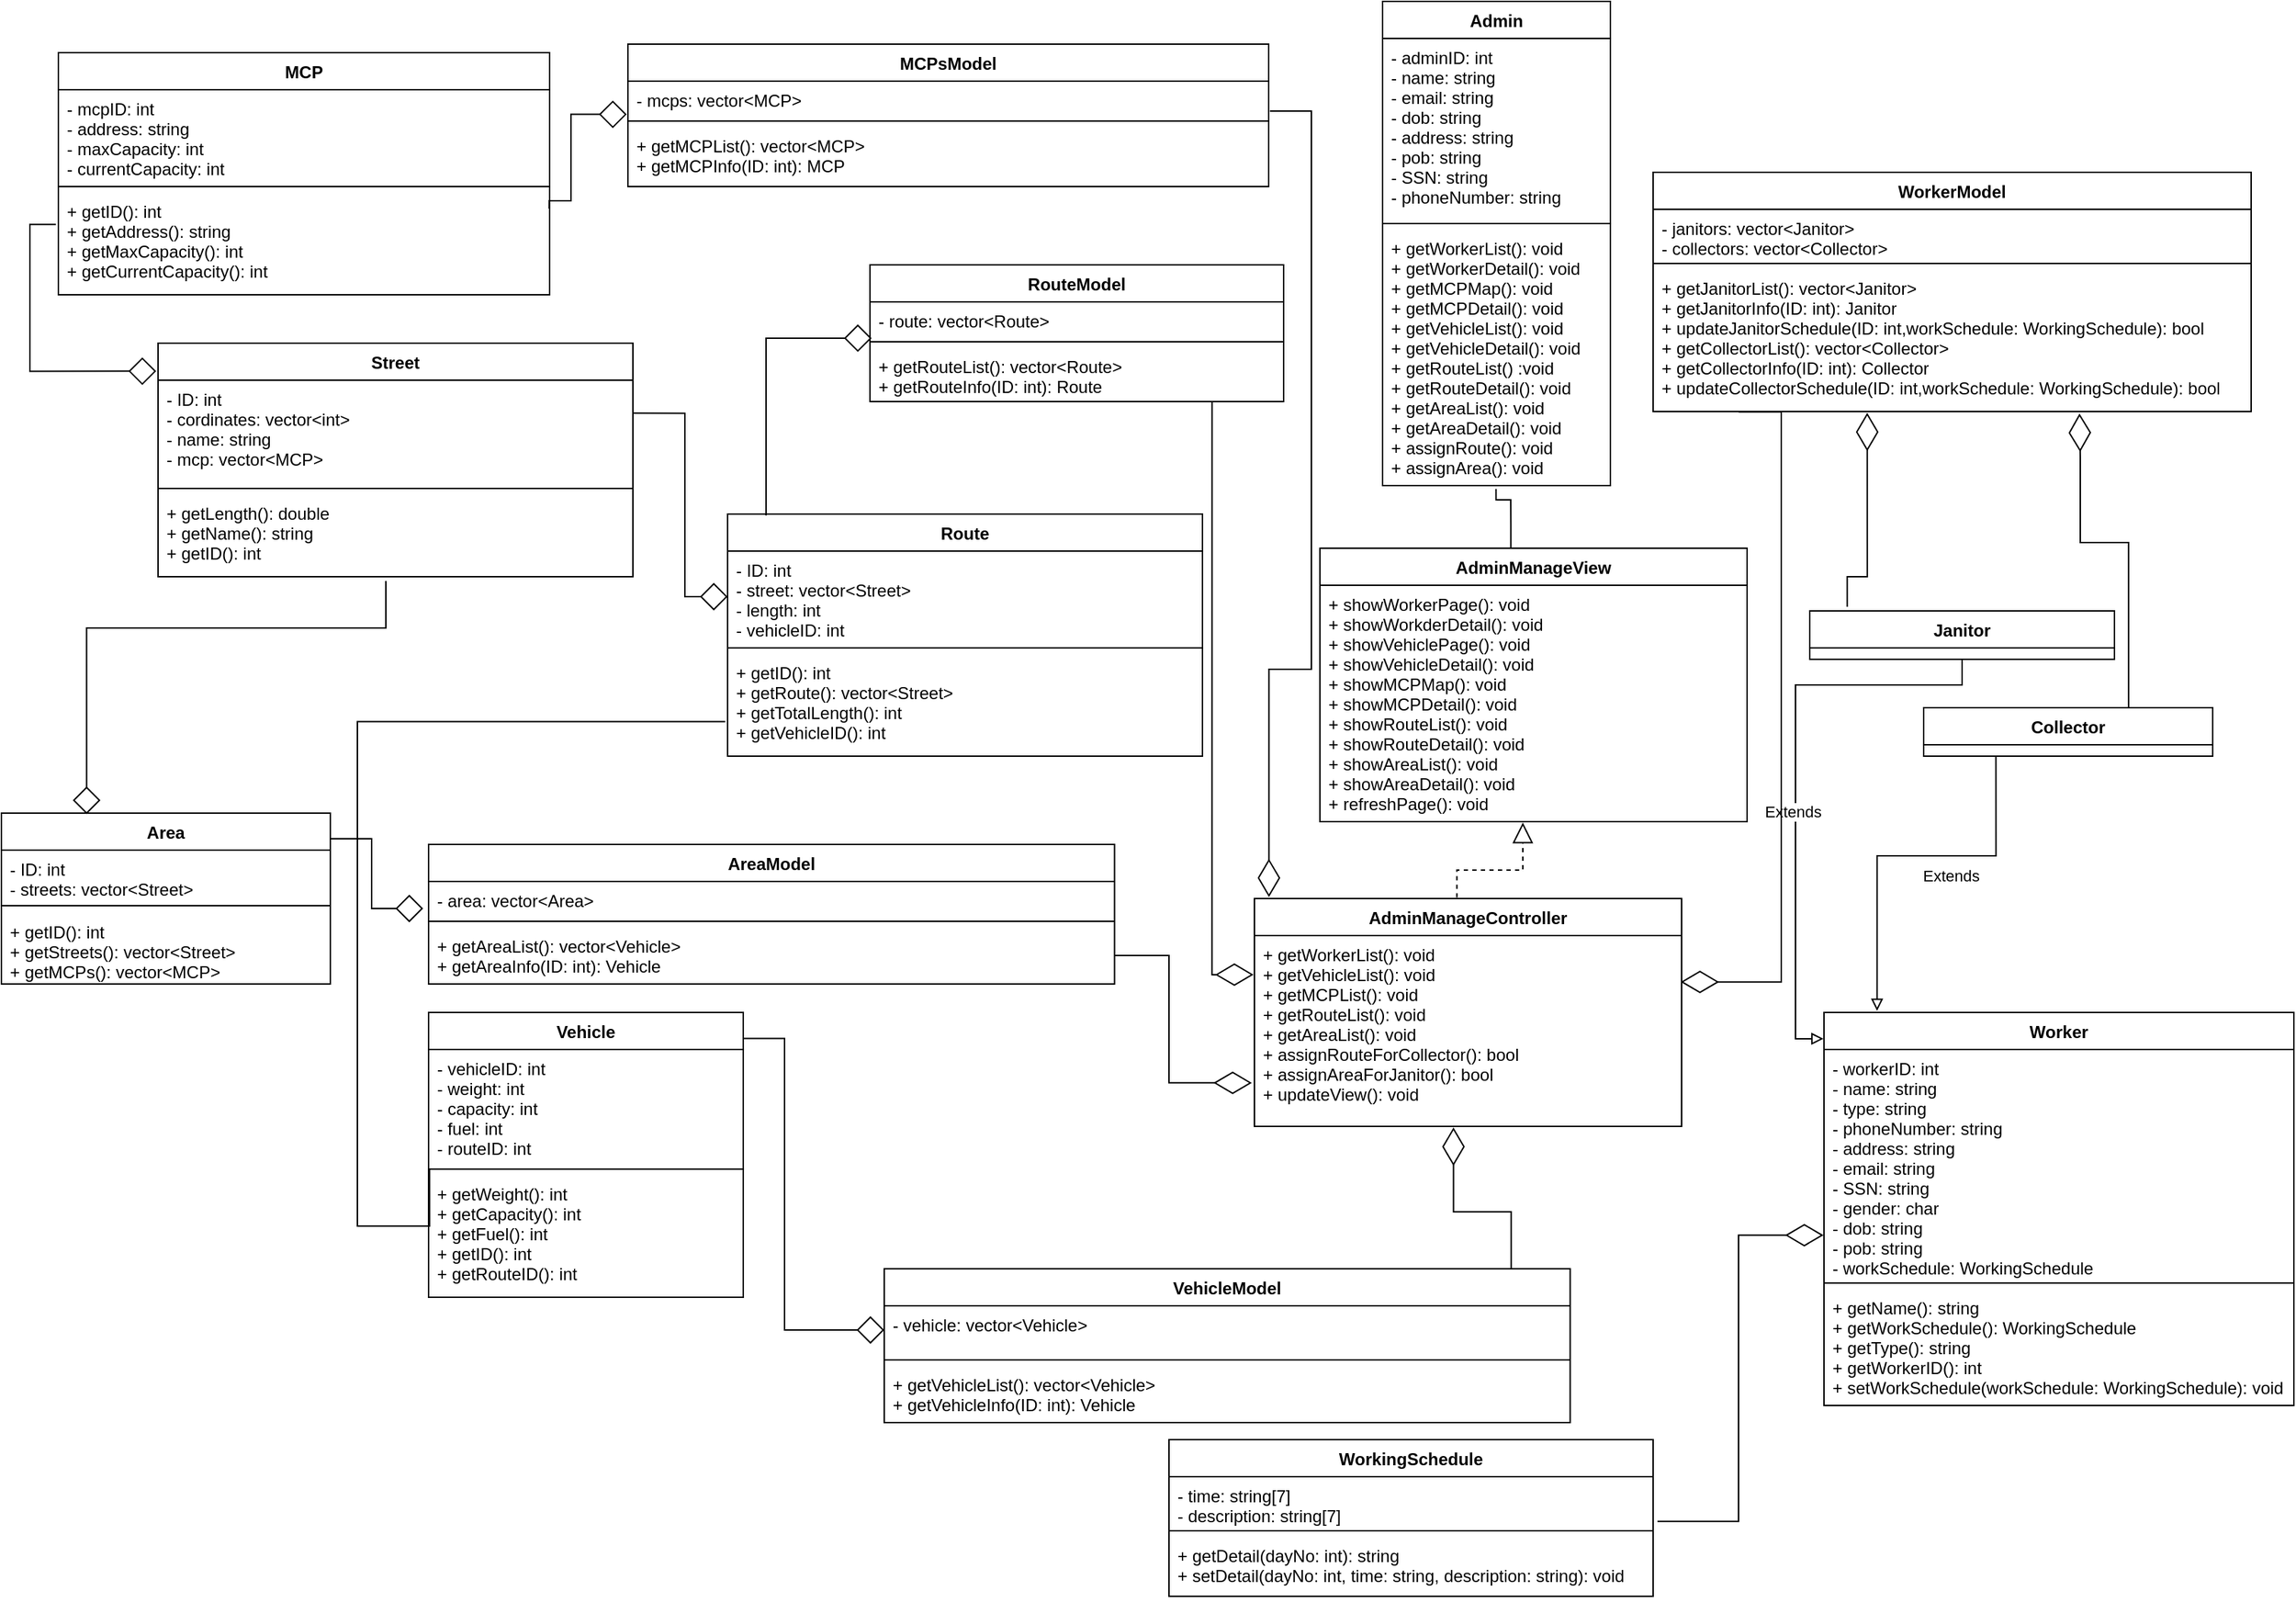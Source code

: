 <mxfile version="20.5.3" type="github">
  <diagram id="it1Z7c8Y9GFUxKlOiuhM" name="Page-1">
    <mxGraphModel dx="3076" dy="1903" grid="1" gridSize="10" guides="1" tooltips="1" connect="1" arrows="1" fold="1" page="1" pageScale="1" pageWidth="827" pageHeight="1169" math="0" shadow="0">
      <root>
        <mxCell id="0" />
        <mxCell id="1" parent="0" />
        <mxCell id="rfrBUhaxzowPUc6iKHgh-1" value="Admin" style="swimlane;fontStyle=1;align=center;verticalAlign=top;childLayout=stackLayout;horizontal=1;startSize=26;horizontalStack=0;resizeParent=1;resizeParentMax=0;resizeLast=0;collapsible=1;marginBottom=0;" parent="1" vertex="1">
          <mxGeometry x="-670" y="-1160" width="160" height="340" as="geometry" />
        </mxCell>
        <mxCell id="rfrBUhaxzowPUc6iKHgh-2" value="- adminID: int&#xa;- name: string&#xa;- email: string&#xa;- dob: string&#xa;- address: string&#xa;- pob: string&#xa;- SSN: string&#xa;- phoneNumber: string" style="text;strokeColor=none;fillColor=none;align=left;verticalAlign=top;spacingLeft=4;spacingRight=4;overflow=hidden;rotatable=0;points=[[0,0.5],[1,0.5]];portConstraint=eastwest;" parent="rfrBUhaxzowPUc6iKHgh-1" vertex="1">
          <mxGeometry y="26" width="160" height="126" as="geometry" />
        </mxCell>
        <mxCell id="rfrBUhaxzowPUc6iKHgh-3" value="" style="line;strokeWidth=1;fillColor=none;align=left;verticalAlign=middle;spacingTop=-1;spacingLeft=3;spacingRight=3;rotatable=0;labelPosition=right;points=[];portConstraint=eastwest;strokeColor=inherit;" parent="rfrBUhaxzowPUc6iKHgh-1" vertex="1">
          <mxGeometry y="152" width="160" height="8" as="geometry" />
        </mxCell>
        <mxCell id="rfrBUhaxzowPUc6iKHgh-4" value="+ getWorkerList(): void&#xa;+ getWorkerDetail(): void&#xa;+ getMCPMap(): void&#xa;+ getMCPDetail(): void&#xa;+ getVehicleList(): void&#xa;+ getVehicleDetail(): void&#xa;+ getRouteList() :void&#xa;+ getRouteDetail(): void&#xa;+ getAreaList(): void&#xa;+ getAreaDetail(): void&#xa;+ assignRoute(): void&#xa;+ assignArea(): void" style="text;strokeColor=none;fillColor=none;align=left;verticalAlign=top;spacingLeft=4;spacingRight=4;overflow=hidden;rotatable=0;points=[[0,0.5],[1,0.5]];portConstraint=eastwest;" parent="rfrBUhaxzowPUc6iKHgh-1" vertex="1">
          <mxGeometry y="160" width="160" height="180" as="geometry" />
        </mxCell>
        <mxCell id="rfrBUhaxzowPUc6iKHgh-5" style="edgeStyle=orthogonalEdgeStyle;rounded=0;orthogonalLoop=1;jettySize=auto;html=1;endArrow=block;endFill=0;exitX=0.25;exitY=1;exitDx=0;exitDy=0;entryX=0.113;entryY=-0.004;entryDx=0;entryDy=0;entryPerimeter=0;" parent="1" source="rfrBUhaxzowPUc6iKHgh-7" target="rfrBUhaxzowPUc6iKHgh-17" edge="1">
          <mxGeometry relative="1" as="geometry">
            <mxPoint x="316" y="-227" as="targetPoint" />
            <Array as="points">
              <mxPoint x="-239" y="-560" />
              <mxPoint x="-323" y="-560" />
            </Array>
            <mxPoint x="289.797" y="-185.168" as="sourcePoint" />
          </mxGeometry>
        </mxCell>
        <mxCell id="rfrBUhaxzowPUc6iKHgh-6" value="Extends" style="edgeLabel;html=1;align=center;verticalAlign=middle;resizable=0;points=[];" parent="rfrBUhaxzowPUc6iKHgh-5" vertex="1" connectable="0">
          <mxGeometry x="-0.164" y="-3" relative="1" as="geometry">
            <mxPoint x="7" y="17" as="offset" />
          </mxGeometry>
        </mxCell>
        <mxCell id="rfrBUhaxzowPUc6iKHgh-7" value="Collector" style="swimlane;fontStyle=1;align=center;verticalAlign=top;childLayout=stackLayout;horizontal=1;startSize=26;horizontalStack=0;resizeParent=1;resizeParentMax=0;resizeLast=0;collapsible=1;marginBottom=0;" parent="1" vertex="1">
          <mxGeometry x="-290" y="-664" width="203" height="34" as="geometry" />
        </mxCell>
        <mxCell id="rfrBUhaxzowPUc6iKHgh-11" style="edgeStyle=orthogonalEdgeStyle;rounded=0;orthogonalLoop=1;jettySize=auto;html=1;endArrow=block;endFill=0;entryX=-0.001;entryY=0.067;entryDx=0;entryDy=0;entryPerimeter=0;exitX=0.5;exitY=1;exitDx=0;exitDy=0;" parent="1" source="rfrBUhaxzowPUc6iKHgh-13" target="rfrBUhaxzowPUc6iKHgh-17" edge="1">
          <mxGeometry relative="1" as="geometry">
            <mxPoint x="446" y="-349" as="targetPoint" />
            <mxPoint x="296" y="-358" as="sourcePoint" />
            <Array as="points">
              <mxPoint x="-263" y="-680" />
              <mxPoint x="-380" y="-680" />
              <mxPoint x="-380" y="-431" />
            </Array>
          </mxGeometry>
        </mxCell>
        <mxCell id="rfrBUhaxzowPUc6iKHgh-12" value="Extends" style="edgeLabel;html=1;align=center;verticalAlign=middle;resizable=0;points=[];" parent="rfrBUhaxzowPUc6iKHgh-11" vertex="1" connectable="0">
          <mxGeometry x="0.158" y="-2" relative="1" as="geometry">
            <mxPoint y="-10" as="offset" />
          </mxGeometry>
        </mxCell>
        <mxCell id="rfrBUhaxzowPUc6iKHgh-13" value="Janitor" style="swimlane;fontStyle=1;align=center;verticalAlign=top;childLayout=stackLayout;horizontal=1;startSize=26;horizontalStack=0;resizeParent=1;resizeParentMax=0;resizeLast=0;collapsible=1;marginBottom=0;" parent="1" vertex="1">
          <mxGeometry x="-370" y="-732" width="214" height="34" as="geometry">
            <mxRectangle x="590" y="-210" width="80" height="30" as="alternateBounds" />
          </mxGeometry>
        </mxCell>
        <mxCell id="rfrBUhaxzowPUc6iKHgh-17" value="Worker" style="swimlane;fontStyle=1;align=center;verticalAlign=top;childLayout=stackLayout;horizontal=1;startSize=26;horizontalStack=0;resizeParent=1;resizeParentMax=0;resizeLast=0;collapsible=1;marginBottom=0;" parent="1" vertex="1">
          <mxGeometry x="-360" y="-450" width="330" height="276" as="geometry" />
        </mxCell>
        <mxCell id="rfrBUhaxzowPUc6iKHgh-18" value="- workerID: int&#xa;- name: string&#xa;- type: string&#xa;- phoneNumber: string&#xa;- address: string&#xa;- email: string&#xa;- SSN: string&#xa;- gender: char&#xa;- dob: string&#xa;- pob: string&#xa;- workSchedule: WorkingSchedule" style="text;strokeColor=none;fillColor=none;align=left;verticalAlign=top;spacingLeft=4;spacingRight=4;overflow=hidden;rotatable=0;points=[[0,0.5],[1,0.5]];portConstraint=eastwest;fontStyle=0" parent="rfrBUhaxzowPUc6iKHgh-17" vertex="1">
          <mxGeometry y="26" width="330" height="160" as="geometry" />
        </mxCell>
        <mxCell id="rfrBUhaxzowPUc6iKHgh-19" value="" style="line;strokeWidth=1;fillColor=none;align=left;verticalAlign=middle;spacingTop=-1;spacingLeft=3;spacingRight=3;rotatable=0;labelPosition=right;points=[];portConstraint=eastwest;strokeColor=inherit;" parent="rfrBUhaxzowPUc6iKHgh-17" vertex="1">
          <mxGeometry y="186" width="330" height="8" as="geometry" />
        </mxCell>
        <mxCell id="rfrBUhaxzowPUc6iKHgh-20" value="+ getName(): string&#xa;+ getWorkSchedule(): WorkingSchedule&#xa;+ getType(): string&#xa;+ getWorkerID(): int&#xa;+ setWorkSchedule(workSchedule: WorkingSchedule): void&#xa;" style="text;strokeColor=none;fillColor=none;align=left;verticalAlign=top;spacingLeft=4;spacingRight=4;overflow=hidden;rotatable=0;points=[[0,0.5],[1,0.5]];portConstraint=eastwest;" parent="rfrBUhaxzowPUc6iKHgh-17" vertex="1">
          <mxGeometry y="194" width="330" height="82" as="geometry" />
        </mxCell>
        <mxCell id="rfrBUhaxzowPUc6iKHgh-58" value="Route" style="swimlane;fontStyle=1;align=center;verticalAlign=top;childLayout=stackLayout;horizontal=1;startSize=26;horizontalStack=0;resizeParent=1;resizeParentMax=0;resizeLast=0;collapsible=1;marginBottom=0;" parent="1" vertex="1">
          <mxGeometry x="-1130" y="-800" width="333.5" height="170" as="geometry" />
        </mxCell>
        <mxCell id="rfrBUhaxzowPUc6iKHgh-59" value="- ID: int&#xa;- street: vector&lt;Street&gt;&#xa;- length: int&#xa;- vehicleID: int" style="text;strokeColor=none;fillColor=none;align=left;verticalAlign=top;spacingLeft=4;spacingRight=4;overflow=hidden;rotatable=0;points=[[0,0.5],[1,0.5]];portConstraint=eastwest;" parent="rfrBUhaxzowPUc6iKHgh-58" vertex="1">
          <mxGeometry y="26" width="333.5" height="64" as="geometry" />
        </mxCell>
        <mxCell id="rfrBUhaxzowPUc6iKHgh-60" value="" style="line;strokeWidth=1;fillColor=none;align=left;verticalAlign=middle;spacingTop=-1;spacingLeft=3;spacingRight=3;rotatable=0;labelPosition=right;points=[];portConstraint=eastwest;strokeColor=inherit;" parent="rfrBUhaxzowPUc6iKHgh-58" vertex="1">
          <mxGeometry y="90" width="333.5" height="8" as="geometry" />
        </mxCell>
        <mxCell id="rfrBUhaxzowPUc6iKHgh-61" value="+ getID(): int&#xa;+ getRoute(): vector&lt;Street&gt;&#xa;+ getTotalLength(): int&#xa;+ getVehicleID(): int" style="text;strokeColor=none;fillColor=none;align=left;verticalAlign=top;spacingLeft=4;spacingRight=4;overflow=hidden;rotatable=0;points=[[0,0.5],[1,0.5]];portConstraint=eastwest;" parent="rfrBUhaxzowPUc6iKHgh-58" vertex="1">
          <mxGeometry y="98" width="333.5" height="72" as="geometry" />
        </mxCell>
        <mxCell id="rfrBUhaxzowPUc6iKHgh-62" value="Vehicle" style="swimlane;fontStyle=1;align=center;verticalAlign=top;childLayout=stackLayout;horizontal=1;startSize=26;horizontalStack=0;resizeParent=1;resizeParentMax=0;resizeLast=0;collapsible=1;marginBottom=0;" parent="1" vertex="1">
          <mxGeometry x="-1340" y="-450" width="221" height="200" as="geometry" />
        </mxCell>
        <mxCell id="rfrBUhaxzowPUc6iKHgh-63" value="- vehicleID: int&#xa;- weight: int&#xa;- capacity: int&#xa;- fuel: int&#xa;- routeID: int&#xa;" style="text;strokeColor=none;fillColor=none;align=left;verticalAlign=top;spacingLeft=4;spacingRight=4;overflow=hidden;rotatable=0;points=[[0,0.5],[1,0.5]];portConstraint=eastwest;" parent="rfrBUhaxzowPUc6iKHgh-62" vertex="1">
          <mxGeometry y="26" width="221" height="80" as="geometry" />
        </mxCell>
        <mxCell id="rfrBUhaxzowPUc6iKHgh-64" value="" style="line;strokeWidth=1;fillColor=none;align=left;verticalAlign=middle;spacingTop=-1;spacingLeft=3;spacingRight=3;rotatable=0;labelPosition=right;points=[];portConstraint=eastwest;strokeColor=inherit;" parent="rfrBUhaxzowPUc6iKHgh-62" vertex="1">
          <mxGeometry y="106" width="221" height="8" as="geometry" />
        </mxCell>
        <mxCell id="rfrBUhaxzowPUc6iKHgh-65" value="+ getWeight(): int&#xa;+ getCapacity(): int&#xa;+ getFuel(): int&#xa;+ getID(): int&#xa;+ getRouteID(): int" style="text;strokeColor=none;fillColor=none;align=left;verticalAlign=top;spacingLeft=4;spacingRight=4;overflow=hidden;rotatable=0;points=[[0,0.5],[1,0.5]];portConstraint=eastwest;" parent="rfrBUhaxzowPUc6iKHgh-62" vertex="1">
          <mxGeometry y="114" width="221" height="86" as="geometry" />
        </mxCell>
        <mxCell id="rfrBUhaxzowPUc6iKHgh-66" value="MCP" style="swimlane;fontStyle=1;align=center;verticalAlign=top;childLayout=stackLayout;horizontal=1;startSize=26;horizontalStack=0;resizeParent=1;resizeParentMax=0;resizeLast=0;collapsible=1;marginBottom=0;" parent="1" vertex="1">
          <mxGeometry x="-1600" y="-1124" width="345" height="170" as="geometry" />
        </mxCell>
        <mxCell id="rfrBUhaxzowPUc6iKHgh-67" value="- mcpID: int&#xa;- address: string&#xa;- maxCapacity: int&#xa;- currentCapacity: int" style="text;strokeColor=none;fillColor=none;align=left;verticalAlign=top;spacingLeft=4;spacingRight=4;overflow=hidden;rotatable=0;points=[[0,0.5],[1,0.5]];portConstraint=eastwest;fontStyle=0" parent="rfrBUhaxzowPUc6iKHgh-66" vertex="1">
          <mxGeometry y="26" width="345" height="64" as="geometry" />
        </mxCell>
        <mxCell id="rfrBUhaxzowPUc6iKHgh-68" value="" style="line;strokeWidth=1;fillColor=none;align=left;verticalAlign=middle;spacingTop=-1;spacingLeft=3;spacingRight=3;rotatable=0;labelPosition=right;points=[];portConstraint=eastwest;strokeColor=inherit;" parent="rfrBUhaxzowPUc6iKHgh-66" vertex="1">
          <mxGeometry y="90" width="345" height="8" as="geometry" />
        </mxCell>
        <mxCell id="rfrBUhaxzowPUc6iKHgh-69" value="+ getID(): int&#xa;+ getAddress(): string&#xa;+ getMaxCapacity(): int&#xa;+ getCurrentCapacity(): int" style="text;strokeColor=none;fillColor=none;align=left;verticalAlign=top;spacingLeft=4;spacingRight=4;overflow=hidden;rotatable=0;points=[[0,0.5],[1,0.5]];portConstraint=eastwest;" parent="rfrBUhaxzowPUc6iKHgh-66" vertex="1">
          <mxGeometry y="98" width="345" height="72" as="geometry" />
        </mxCell>
        <mxCell id="rfrBUhaxzowPUc6iKHgh-70" value="MCPsModel" style="swimlane;fontStyle=1;align=center;verticalAlign=top;childLayout=stackLayout;horizontal=1;startSize=26;horizontalStack=0;resizeParent=1;resizeParentMax=0;resizeLast=0;collapsible=1;marginBottom=0;" parent="1" vertex="1">
          <mxGeometry x="-1200" y="-1130" width="450" height="100" as="geometry" />
        </mxCell>
        <mxCell id="rfrBUhaxzowPUc6iKHgh-71" value="- mcps: vector&lt;MCP&gt;&#xa;" style="text;strokeColor=none;fillColor=none;align=left;verticalAlign=top;spacingLeft=4;spacingRight=4;overflow=hidden;rotatable=0;points=[[0,0.5],[1,0.5]];portConstraint=eastwest;" parent="rfrBUhaxzowPUc6iKHgh-70" vertex="1">
          <mxGeometry y="26" width="450" height="24" as="geometry" />
        </mxCell>
        <mxCell id="rfrBUhaxzowPUc6iKHgh-72" value="" style="line;strokeWidth=1;fillColor=none;align=left;verticalAlign=middle;spacingTop=-1;spacingLeft=3;spacingRight=3;rotatable=0;labelPosition=right;points=[];portConstraint=eastwest;strokeColor=inherit;" parent="rfrBUhaxzowPUc6iKHgh-70" vertex="1">
          <mxGeometry y="50" width="450" height="8" as="geometry" />
        </mxCell>
        <mxCell id="rfrBUhaxzowPUc6iKHgh-73" value="+ getMCPList(): vector&lt;MCP&gt;&#xa;+ getMCPInfo(ID: int): MCP&#xa;" style="text;strokeColor=none;fillColor=none;align=left;verticalAlign=top;spacingLeft=4;spacingRight=4;overflow=hidden;rotatable=0;points=[[0,0.5],[1,0.5]];portConstraint=eastwest;" parent="rfrBUhaxzowPUc6iKHgh-70" vertex="1">
          <mxGeometry y="58" width="450" height="42" as="geometry" />
        </mxCell>
        <mxCell id="rfrBUhaxzowPUc6iKHgh-79" value="VehicleModel" style="swimlane;fontStyle=1;align=center;verticalAlign=top;childLayout=stackLayout;horizontal=1;startSize=26;horizontalStack=0;resizeParent=1;resizeParentMax=0;resizeLast=0;collapsible=1;marginBottom=0;" parent="1" vertex="1">
          <mxGeometry x="-1020" y="-270" width="481.75" height="108" as="geometry" />
        </mxCell>
        <mxCell id="rfrBUhaxzowPUc6iKHgh-80" value="- vehicle: vector&lt;Vehicle&gt;" style="text;strokeColor=none;fillColor=none;align=left;verticalAlign=top;spacingLeft=4;spacingRight=4;overflow=hidden;rotatable=0;points=[[0,0.5],[1,0.5]];portConstraint=eastwest;fontStyle=0" parent="rfrBUhaxzowPUc6iKHgh-79" vertex="1">
          <mxGeometry y="26" width="481.75" height="34" as="geometry" />
        </mxCell>
        <mxCell id="rfrBUhaxzowPUc6iKHgh-81" value="" style="line;strokeWidth=1;fillColor=none;align=left;verticalAlign=middle;spacingTop=-1;spacingLeft=3;spacingRight=3;rotatable=0;labelPosition=right;points=[];portConstraint=eastwest;strokeColor=inherit;" parent="rfrBUhaxzowPUc6iKHgh-79" vertex="1">
          <mxGeometry y="60" width="481.75" height="8" as="geometry" />
        </mxCell>
        <mxCell id="rfrBUhaxzowPUc6iKHgh-82" value="+ getVehicleList(): vector&lt;Vehicle&gt;&#xa;+ getVehicleInfo(ID: int): Vehicle&#xa;" style="text;strokeColor=none;fillColor=none;align=left;verticalAlign=top;spacingLeft=4;spacingRight=4;overflow=hidden;rotatable=0;points=[[0,0.5],[1,0.5]];portConstraint=eastwest;" parent="rfrBUhaxzowPUc6iKHgh-79" vertex="1">
          <mxGeometry y="68" width="481.75" height="40" as="geometry" />
        </mxCell>
        <mxCell id="rfrBUhaxzowPUc6iKHgh-98" value="WorkerModel" style="swimlane;fontStyle=1;align=center;verticalAlign=top;childLayout=stackLayout;horizontal=1;startSize=26;horizontalStack=0;resizeParent=1;resizeParentMax=0;resizeLast=0;collapsible=1;marginBottom=0;direction=east;" parent="1" vertex="1">
          <mxGeometry x="-480" y="-1040" width="420" height="168" as="geometry" />
        </mxCell>
        <mxCell id="rfrBUhaxzowPUc6iKHgh-99" value="- janitors: vector&lt;Janitor&gt;&#xa;- collectors: vector&lt;Collector&gt;" style="text;strokeColor=none;fillColor=none;align=left;verticalAlign=top;spacingLeft=4;spacingRight=4;overflow=hidden;rotatable=0;points=[[0,0.5],[1,0.5]];portConstraint=eastwest;fontStyle=0" parent="rfrBUhaxzowPUc6iKHgh-98" vertex="1">
          <mxGeometry y="26" width="420" height="34" as="geometry" />
        </mxCell>
        <mxCell id="rfrBUhaxzowPUc6iKHgh-100" value="" style="line;strokeWidth=1;fillColor=none;align=left;verticalAlign=middle;spacingTop=-1;spacingLeft=3;spacingRight=3;rotatable=0;labelPosition=right;points=[];portConstraint=eastwest;strokeColor=inherit;" parent="rfrBUhaxzowPUc6iKHgh-98" vertex="1">
          <mxGeometry y="60" width="420" height="8" as="geometry" />
        </mxCell>
        <mxCell id="rfrBUhaxzowPUc6iKHgh-101" value="+ getJanitorList(): vector&lt;Janitor&gt;&#xa;+ getJanitorInfo(ID: int): Janitor&#xa;+ updateJanitorSchedule(ID: int,workSchedule: WorkingSchedule): bool&#xa;+ getCollectorList(): vector&lt;Collector&gt;&#xa;+ getCollectorInfo(ID: int): Collector&#xa;+ updateCollectorSchedule(ID: int,workSchedule: WorkingSchedule): bool" style="text;strokeColor=none;fillColor=none;align=left;verticalAlign=top;spacingLeft=4;spacingRight=4;overflow=hidden;rotatable=0;points=[[0,0.5],[1,0.5]];portConstraint=eastwest;" parent="rfrBUhaxzowPUc6iKHgh-98" vertex="1">
          <mxGeometry y="68" width="420" height="100" as="geometry" />
        </mxCell>
        <mxCell id="rfrBUhaxzowPUc6iKHgh-103" value="RouteModel" style="swimlane;fontStyle=1;align=center;verticalAlign=top;childLayout=stackLayout;horizontal=1;startSize=26;horizontalStack=0;resizeParent=1;resizeParentMax=0;resizeLast=0;collapsible=1;marginBottom=0;" parent="1" vertex="1">
          <mxGeometry x="-1030" y="-975" width="290.5" height="96" as="geometry" />
        </mxCell>
        <mxCell id="rfrBUhaxzowPUc6iKHgh-104" value="- route: vector&lt;Route&gt;&#xa;" style="text;strokeColor=none;fillColor=none;align=left;verticalAlign=top;spacingLeft=4;spacingRight=4;overflow=hidden;rotatable=0;points=[[0,0.5],[1,0.5]];portConstraint=eastwest;fontStyle=0" parent="rfrBUhaxzowPUc6iKHgh-103" vertex="1">
          <mxGeometry y="26" width="290.5" height="24" as="geometry" />
        </mxCell>
        <mxCell id="rfrBUhaxzowPUc6iKHgh-105" value="" style="line;strokeWidth=1;fillColor=none;align=left;verticalAlign=middle;spacingTop=-1;spacingLeft=3;spacingRight=3;rotatable=0;labelPosition=right;points=[];portConstraint=eastwest;strokeColor=inherit;" parent="rfrBUhaxzowPUc6iKHgh-103" vertex="1">
          <mxGeometry y="50" width="290.5" height="8" as="geometry" />
        </mxCell>
        <mxCell id="rfrBUhaxzowPUc6iKHgh-106" value="+ getRouteList(): vector&lt;Route&gt;&#xa;+ getRouteInfo(ID: int): Route&#xa;" style="text;strokeColor=none;fillColor=none;align=left;verticalAlign=top;spacingLeft=4;spacingRight=4;overflow=hidden;rotatable=0;points=[[0,0.5],[1,0.5]];portConstraint=eastwest;" parent="rfrBUhaxzowPUc6iKHgh-103" vertex="1">
          <mxGeometry y="58" width="290.5" height="38" as="geometry" />
        </mxCell>
        <mxCell id="rfrBUhaxzowPUc6iKHgh-108" style="edgeStyle=orthogonalEdgeStyle;rounded=0;orthogonalLoop=1;jettySize=auto;html=1;startArrow=none;startFill=0;endArrow=diamond;endFill=0;strokeWidth=1;endSize=17;entryX=-0.002;entryY=0.971;entryDx=0;entryDy=0;entryPerimeter=0;exitX=0.999;exitY=0.159;exitDx=0;exitDy=0;exitPerimeter=0;" parent="1" source="rfrBUhaxzowPUc6iKHgh-69" target="rfrBUhaxzowPUc6iKHgh-71" edge="1">
          <mxGeometry relative="1" as="geometry">
            <mxPoint x="-1190" y="-519" as="sourcePoint" />
            <mxPoint x="-1378.65" y="-410" as="targetPoint" />
            <Array as="points">
              <mxPoint x="-1255" y="-1020" />
              <mxPoint x="-1240" y="-1020" />
              <mxPoint x="-1240" y="-1081" />
            </Array>
          </mxGeometry>
        </mxCell>
        <mxCell id="rfrBUhaxzowPUc6iKHgh-87" style="edgeStyle=orthogonalEdgeStyle;rounded=0;orthogonalLoop=1;jettySize=auto;html=1;strokeWidth=1;endArrow=diamond;endFill=0;endSize=17;jumpStyle=arc;exitX=1.001;exitY=0.091;exitDx=0;exitDy=0;exitPerimeter=0;entryX=0;entryY=0.5;entryDx=0;entryDy=0;" parent="1" source="rfrBUhaxzowPUc6iKHgh-62" target="rfrBUhaxzowPUc6iKHgh-80" edge="1">
          <mxGeometry relative="1" as="geometry">
            <Array as="points">
              <mxPoint x="-1090" y="-432" />
              <mxPoint x="-1090" y="-227" />
            </Array>
            <mxPoint x="-54" y="132" as="targetPoint" />
          </mxGeometry>
        </mxCell>
        <mxCell id="rfrBUhaxzowPUc6iKHgh-57" style="edgeStyle=orthogonalEdgeStyle;rounded=0;orthogonalLoop=1;jettySize=auto;html=1;exitX=0.004;exitY=1.061;exitDx=0;exitDy=0;strokeWidth=1;startArrow=diamond;startFill=0;endArrow=none;endFill=0;endSize=17;startSize=17;exitPerimeter=0;entryX=0.081;entryY=0.006;entryDx=0;entryDy=0;entryPerimeter=0;" parent="1" source="rfrBUhaxzowPUc6iKHgh-104" target="rfrBUhaxzowPUc6iKHgh-58" edge="1">
          <mxGeometry relative="1" as="geometry">
            <mxPoint x="-1244" y="-202" as="targetPoint" />
          </mxGeometry>
        </mxCell>
        <mxCell id="rfrBUhaxzowPUc6iKHgh-125" value="" style="endArrow=none;html=1;rounded=0;entryX=0.498;entryY=1.013;entryDx=0;entryDy=0;entryPerimeter=0;exitX=0.447;exitY=0.005;exitDx=0;exitDy=0;exitPerimeter=0;edgeStyle=orthogonalEdgeStyle;" parent="1" source="7kjMkiJn64rXB7s4G2cb-3" target="rfrBUhaxzowPUc6iKHgh-4" edge="1">
          <mxGeometry width="50" height="50" relative="1" as="geometry">
            <mxPoint x="-391.3" y="-739.52" as="sourcePoint" />
            <mxPoint x="-463" y="-558" as="targetPoint" />
            <Array as="points">
              <mxPoint x="-580" y="-793" />
              <mxPoint x="-580" y="-810" />
              <mxPoint x="-590" y="-810" />
            </Array>
          </mxGeometry>
        </mxCell>
        <mxCell id="eTX1W2WZf96bwKyOH6DN-1" value="Street" style="swimlane;fontStyle=1;align=center;verticalAlign=top;childLayout=stackLayout;horizontal=1;startSize=26;horizontalStack=0;resizeParent=1;resizeParentMax=0;resizeLast=0;collapsible=1;marginBottom=0;" parent="1" vertex="1">
          <mxGeometry x="-1530" y="-920" width="333.5" height="164" as="geometry" />
        </mxCell>
        <mxCell id="eTX1W2WZf96bwKyOH6DN-2" value="- ID: int&#xa;- cordinates: vector&lt;int&gt;&#xa;- name: string&#xa;- mcp: vector&lt;MCP&gt;" style="text;strokeColor=none;fillColor=none;align=left;verticalAlign=top;spacingLeft=4;spacingRight=4;overflow=hidden;rotatable=0;points=[[0,0.5],[1,0.5]];portConstraint=eastwest;" parent="eTX1W2WZf96bwKyOH6DN-1" vertex="1">
          <mxGeometry y="26" width="333.5" height="72" as="geometry" />
        </mxCell>
        <mxCell id="eTX1W2WZf96bwKyOH6DN-3" value="" style="line;strokeWidth=1;fillColor=none;align=left;verticalAlign=middle;spacingTop=-1;spacingLeft=3;spacingRight=3;rotatable=0;labelPosition=right;points=[];portConstraint=eastwest;strokeColor=inherit;" parent="eTX1W2WZf96bwKyOH6DN-1" vertex="1">
          <mxGeometry y="98" width="333.5" height="8" as="geometry" />
        </mxCell>
        <mxCell id="eTX1W2WZf96bwKyOH6DN-4" value="+ getLength(): double&#xa;+ getName(): string&#xa;+ getID(): int" style="text;strokeColor=none;fillColor=none;align=left;verticalAlign=top;spacingLeft=4;spacingRight=4;overflow=hidden;rotatable=0;points=[[0,0.5],[1,0.5]];portConstraint=eastwest;" parent="eTX1W2WZf96bwKyOH6DN-1" vertex="1">
          <mxGeometry y="106" width="333.5" height="58" as="geometry" />
        </mxCell>
        <mxCell id="eTX1W2WZf96bwKyOH6DN-5" style="edgeStyle=orthogonalEdgeStyle;rounded=0;orthogonalLoop=1;jettySize=auto;html=1;strokeWidth=1;startArrow=diamond;startFill=0;endArrow=none;endFill=0;endSize=17;startSize=17;entryX=1;entryY=0.322;entryDx=0;entryDy=0;entryPerimeter=0;exitX=0;exitY=0.5;exitDx=0;exitDy=0;" parent="1" source="rfrBUhaxzowPUc6iKHgh-59" target="eTX1W2WZf96bwKyOH6DN-2" edge="1">
          <mxGeometry relative="1" as="geometry">
            <mxPoint x="-1664.002" y="-197.011" as="targetPoint" />
            <mxPoint x="-1240" y="-399" as="sourcePoint" />
            <Array as="points">
              <mxPoint x="-1160" y="-742" />
              <mxPoint x="-1160" y="-871" />
            </Array>
          </mxGeometry>
        </mxCell>
        <mxCell id="1c4FjMZI_3O-i4LNFSr--4" value="" style="endArrow=diamondThin;endFill=0;endSize=24;html=1;rounded=0;edgeStyle=orthogonalEdgeStyle;exitX=0.827;exitY=0.997;exitDx=0;exitDy=0;exitPerimeter=0;entryX=-0.002;entryY=0.205;entryDx=0;entryDy=0;entryPerimeter=0;" parent="1" source="rfrBUhaxzowPUc6iKHgh-106" target="7kjMkiJn64rXB7s4G2cb-2" edge="1">
          <mxGeometry width="160" relative="1" as="geometry">
            <mxPoint x="-1344" y="195.23" as="sourcePoint" />
            <mxPoint x="-494.0" y="-508" as="targetPoint" />
            <Array as="points">
              <mxPoint x="-790" y="-476" />
            </Array>
          </mxGeometry>
        </mxCell>
        <mxCell id="1c4FjMZI_3O-i4LNFSr--6" value="" style="endArrow=diamondThin;endFill=0;endSize=24;html=1;rounded=0;edgeStyle=orthogonalEdgeStyle;entryX=0.466;entryY=1.006;entryDx=0;entryDy=0;entryPerimeter=0;exitX=0.914;exitY=-0.002;exitDx=0;exitDy=0;exitPerimeter=0;" parent="1" source="rfrBUhaxzowPUc6iKHgh-79" target="7kjMkiJn64rXB7s4G2cb-2" edge="1">
          <mxGeometry width="160" relative="1" as="geometry">
            <mxPoint x="-240" y="-249" as="sourcePoint" />
            <mxPoint x="-424" y="-498" as="targetPoint" />
            <Array as="points">
              <mxPoint x="-580" y="-310" />
              <mxPoint x="-620" y="-310" />
            </Array>
          </mxGeometry>
        </mxCell>
        <mxCell id="KOLZR0PlmoD9R6dl91zu-3" value="" style="endArrow=diamondThin;endFill=0;endSize=24;html=1;rounded=0;exitX=0.123;exitY=-0.083;exitDx=0;exitDy=0;edgeStyle=orthogonalEdgeStyle;exitPerimeter=0;entryX=0.358;entryY=1.009;entryDx=0;entryDy=0;entryPerimeter=0;" parent="1" source="rfrBUhaxzowPUc6iKHgh-13" target="rfrBUhaxzowPUc6iKHgh-101" edge="1">
          <mxGeometry width="160" relative="1" as="geometry">
            <mxPoint x="-334" y="-134.5" as="sourcePoint" />
            <mxPoint x="-320" y="-840" as="targetPoint" />
            <Array as="points">
              <mxPoint x="-344" y="-756" />
              <mxPoint x="-330" y="-756" />
            </Array>
          </mxGeometry>
        </mxCell>
        <mxCell id="KOLZR0PlmoD9R6dl91zu-4" value="" style="endArrow=diamondThin;endFill=0;endSize=24;html=1;rounded=0;edgeStyle=orthogonalEdgeStyle;exitX=0.709;exitY=-0.015;exitDx=0;exitDy=0;exitPerimeter=0;entryX=0.713;entryY=1.014;entryDx=0;entryDy=0;entryPerimeter=0;" parent="1" source="rfrBUhaxzowPUc6iKHgh-7" target="rfrBUhaxzowPUc6iKHgh-101" edge="1">
          <mxGeometry width="160" relative="1" as="geometry">
            <mxPoint x="87" y="-198" as="sourcePoint" />
            <mxPoint x="-160" y="-840" as="targetPoint" />
            <Array as="points">
              <mxPoint x="-146" y="-780" />
              <mxPoint x="-180" y="-780" />
              <mxPoint x="-180" y="-840" />
            </Array>
          </mxGeometry>
        </mxCell>
        <mxCell id="KOLZR0PlmoD9R6dl91zu-5" value="WorkingSchedule" style="swimlane;fontStyle=1;align=center;verticalAlign=top;childLayout=stackLayout;horizontal=1;startSize=26;horizontalStack=0;resizeParent=1;resizeParentMax=0;resizeLast=0;collapsible=1;marginBottom=0;" parent="1" vertex="1">
          <mxGeometry x="-820" y="-150" width="340" height="110" as="geometry" />
        </mxCell>
        <mxCell id="KOLZR0PlmoD9R6dl91zu-6" value="- time: string[7]&#xa;- description: string[7]" style="text;strokeColor=none;fillColor=none;align=left;verticalAlign=top;spacingLeft=4;spacingRight=4;overflow=hidden;rotatable=0;points=[[0,0.5],[1,0.5]];portConstraint=eastwest;" parent="KOLZR0PlmoD9R6dl91zu-5" vertex="1">
          <mxGeometry y="26" width="340" height="34" as="geometry" />
        </mxCell>
        <mxCell id="KOLZR0PlmoD9R6dl91zu-7" value="" style="line;strokeWidth=1;fillColor=none;align=left;verticalAlign=middle;spacingTop=-1;spacingLeft=3;spacingRight=3;rotatable=0;labelPosition=right;points=[];portConstraint=eastwest;strokeColor=inherit;" parent="KOLZR0PlmoD9R6dl91zu-5" vertex="1">
          <mxGeometry y="60" width="340" height="8" as="geometry" />
        </mxCell>
        <mxCell id="KOLZR0PlmoD9R6dl91zu-8" value="+ getDetail(dayNo: int): string&#xa;+ setDetail(dayNo: int, time: string, description: string): void" style="text;strokeColor=none;fillColor=none;align=left;verticalAlign=top;spacingLeft=4;spacingRight=4;overflow=hidden;rotatable=0;points=[[0,0.5],[1,0.5]];portConstraint=eastwest;" parent="KOLZR0PlmoD9R6dl91zu-5" vertex="1">
          <mxGeometry y="68" width="340" height="42" as="geometry" />
        </mxCell>
        <mxCell id="KOLZR0PlmoD9R6dl91zu-9" value="" style="endArrow=diamondThin;endFill=0;endSize=24;html=1;rounded=0;exitX=1.002;exitY=0.875;exitDx=0;exitDy=0;edgeStyle=orthogonalEdgeStyle;exitPerimeter=0;entryX=0.034;entryY=-0.006;entryDx=0;entryDy=0;entryPerimeter=0;" parent="1" source="rfrBUhaxzowPUc6iKHgh-71" target="7kjMkiJn64rXB7s4G2cb-1" edge="1">
          <mxGeometry width="160" relative="1" as="geometry">
            <mxPoint x="-1274" y="-288" as="sourcePoint" />
            <mxPoint x="-690" y="-710" as="targetPoint" />
            <Array as="points">
              <mxPoint x="-720" y="-1083" />
              <mxPoint x="-720" y="-691" />
            </Array>
          </mxGeometry>
        </mxCell>
        <mxCell id="KOLZR0PlmoD9R6dl91zu-11" value="" style="endArrow=diamondThin;endFill=0;endSize=24;html=1;rounded=0;edgeStyle=orthogonalEdgeStyle;entryX=0.998;entryY=0.243;entryDx=0;entryDy=0;entryPerimeter=0;exitX=0.143;exitY=1.002;exitDx=0;exitDy=0;exitPerimeter=0;" parent="1" source="rfrBUhaxzowPUc6iKHgh-101" target="7kjMkiJn64rXB7s4G2cb-2" edge="1">
          <mxGeometry width="160" relative="1" as="geometry">
            <mxPoint x="-390" y="-870" as="sourcePoint" />
            <mxPoint x="-344" y="-498" as="targetPoint" />
            <Array as="points">
              <mxPoint x="-390" y="-872" />
              <mxPoint x="-390" y="-471" />
            </Array>
          </mxGeometry>
        </mxCell>
        <mxCell id="KOLZR0PlmoD9R6dl91zu-25" value="" style="endArrow=diamondThin;endFill=0;endSize=24;html=1;rounded=0;exitX=1.009;exitY=0.924;exitDx=0;exitDy=0;exitPerimeter=0;edgeStyle=orthogonalEdgeStyle;entryX=-0.001;entryY=0.815;entryDx=0;entryDy=0;entryPerimeter=0;" parent="1" source="KOLZR0PlmoD9R6dl91zu-6" target="rfrBUhaxzowPUc6iKHgh-18" edge="1">
          <mxGeometry width="160" relative="1" as="geometry">
            <mxPoint x="496" y="-248" as="sourcePoint" />
            <mxPoint x="-60" y="-500" as="targetPoint" />
            <Array as="points">
              <mxPoint x="-420" y="-93" />
              <mxPoint x="-420" y="-294" />
            </Array>
          </mxGeometry>
        </mxCell>
        <mxCell id="7kjMkiJn64rXB7s4G2cb-1" value="AdminManageController" style="swimlane;fontStyle=1;align=center;verticalAlign=top;childLayout=stackLayout;horizontal=1;startSize=26;horizontalStack=0;resizeParent=1;resizeParentMax=0;resizeLast=0;collapsible=1;marginBottom=0;" parent="1" vertex="1">
          <mxGeometry x="-760.0" y="-530" width="300" height="160" as="geometry">
            <mxRectangle x="290" y="150" width="150" height="30" as="alternateBounds" />
          </mxGeometry>
        </mxCell>
        <mxCell id="7kjMkiJn64rXB7s4G2cb-2" value="+ getWorkerList(): void&#xa;+ getVehicleList(): void&#xa;+ getMCPList(): void&#xa;+ getRouteList(): void&#xa;+ getAreaList(): void&#xa;+ assignRouteForCollector(): bool&#xa;+ assignAreaForJanitor(): bool&#xa;+ updateView(): void" style="text;strokeColor=none;fillColor=none;align=left;verticalAlign=top;spacingLeft=4;spacingRight=4;overflow=hidden;rotatable=0;points=[[0,0.5],[1,0.5]];portConstraint=eastwest;" parent="7kjMkiJn64rXB7s4G2cb-1" vertex="1">
          <mxGeometry y="26" width="300" height="134" as="geometry" />
        </mxCell>
        <mxCell id="7kjMkiJn64rXB7s4G2cb-3" value="AdminManageView" style="swimlane;fontStyle=1;align=center;verticalAlign=top;childLayout=stackLayout;horizontal=1;startSize=26;horizontalStack=0;resizeParent=1;resizeParentMax=0;resizeLast=0;collapsible=1;marginBottom=0;" parent="1" vertex="1">
          <mxGeometry x="-714.0" y="-776" width="300" height="192" as="geometry">
            <mxRectangle x="290" y="150" width="150" height="30" as="alternateBounds" />
          </mxGeometry>
        </mxCell>
        <mxCell id="7kjMkiJn64rXB7s4G2cb-4" value="+ showWorkerPage(): void&#xa;+ showWorkderDetail(): void&#xa;+ showVehiclePage(): void&#xa;+ showVehicleDetail(): void&#xa;+ showMCPMap(): void&#xa;+ showMCPDetail(): void&#xa;+ showRouteList(): void&#xa;+ showRouteDetail(): void&#xa;+ showAreaList(): void&#xa;+ showAreaDetail(): void&#xa;+ refreshPage(): void" style="text;strokeColor=none;fillColor=none;align=left;verticalAlign=top;spacingLeft=4;spacingRight=4;overflow=hidden;rotatable=0;points=[[0,0.5],[1,0.5]];portConstraint=eastwest;" parent="7kjMkiJn64rXB7s4G2cb-3" vertex="1">
          <mxGeometry y="26" width="300" height="166" as="geometry" />
        </mxCell>
        <mxCell id="7kjMkiJn64rXB7s4G2cb-5" value="" style="endArrow=block;dashed=1;endFill=0;endSize=12;html=1;rounded=0;entryX=0.475;entryY=1.004;entryDx=0;entryDy=0;entryPerimeter=0;exitX=0.474;exitY=-0.005;exitDx=0;exitDy=0;exitPerimeter=0;edgeStyle=orthogonalEdgeStyle;" parent="1" source="7kjMkiJn64rXB7s4G2cb-1" target="7kjMkiJn64rXB7s4G2cb-4" edge="1">
          <mxGeometry width="160" relative="1" as="geometry">
            <mxPoint x="-524.0" y="-688" as="sourcePoint" />
            <mxPoint x="-364" y="-688" as="targetPoint" />
            <Array as="points">
              <mxPoint x="-618" y="-550" />
              <mxPoint x="-571" y="-550" />
            </Array>
          </mxGeometry>
        </mxCell>
        <mxCell id="ReGKbzpj1-JdRHod0lEE-21" value="Area" style="swimlane;fontStyle=1;align=center;verticalAlign=top;childLayout=stackLayout;horizontal=1;startSize=26;horizontalStack=0;resizeParent=1;resizeParentMax=0;resizeLast=0;collapsible=1;marginBottom=0;" parent="1" vertex="1">
          <mxGeometry x="-1640" y="-590" width="231" height="120" as="geometry" />
        </mxCell>
        <mxCell id="ReGKbzpj1-JdRHod0lEE-22" value="- ID: int&#xa;- streets: vector&lt;Street&gt;" style="text;strokeColor=none;fillColor=none;align=left;verticalAlign=top;spacingLeft=4;spacingRight=4;overflow=hidden;rotatable=0;points=[[0,0.5],[1,0.5]];portConstraint=eastwest;" parent="ReGKbzpj1-JdRHod0lEE-21" vertex="1">
          <mxGeometry y="26" width="231" height="34" as="geometry" />
        </mxCell>
        <mxCell id="ReGKbzpj1-JdRHod0lEE-23" value="" style="line;strokeWidth=1;fillColor=none;align=left;verticalAlign=middle;spacingTop=-1;spacingLeft=3;spacingRight=3;rotatable=0;labelPosition=right;points=[];portConstraint=eastwest;strokeColor=inherit;" parent="ReGKbzpj1-JdRHod0lEE-21" vertex="1">
          <mxGeometry y="60" width="231" height="10" as="geometry" />
        </mxCell>
        <mxCell id="ReGKbzpj1-JdRHod0lEE-24" value="+ getID(): int&#xa;+ getStreets(): vector&lt;Street&gt;&#xa;+ getMCPs(): vector&lt;MCP&gt;&#xa;" style="text;strokeColor=none;fillColor=none;align=left;verticalAlign=top;spacingLeft=4;spacingRight=4;overflow=hidden;rotatable=0;points=[[0,0.5],[1,0.5]];portConstraint=eastwest;" parent="ReGKbzpj1-JdRHod0lEE-21" vertex="1">
          <mxGeometry y="70" width="231" height="50" as="geometry" />
        </mxCell>
        <mxCell id="ReGKbzpj1-JdRHod0lEE-25" value="AreaModel" style="swimlane;fontStyle=1;align=center;verticalAlign=top;childLayout=stackLayout;horizontal=1;startSize=26;horizontalStack=0;resizeParent=1;resizeParentMax=0;resizeLast=0;collapsible=1;marginBottom=0;" parent="1" vertex="1">
          <mxGeometry x="-1340" y="-568" width="481.75" height="98" as="geometry" />
        </mxCell>
        <mxCell id="ReGKbzpj1-JdRHod0lEE-26" value="- area: vector&lt;Area&gt;" style="text;strokeColor=none;fillColor=none;align=left;verticalAlign=top;spacingLeft=4;spacingRight=4;overflow=hidden;rotatable=0;points=[[0,0.5],[1,0.5]];portConstraint=eastwest;fontStyle=0" parent="ReGKbzpj1-JdRHod0lEE-25" vertex="1">
          <mxGeometry y="26" width="481.75" height="24" as="geometry" />
        </mxCell>
        <mxCell id="ReGKbzpj1-JdRHod0lEE-27" value="" style="line;strokeWidth=1;fillColor=none;align=left;verticalAlign=middle;spacingTop=-1;spacingLeft=3;spacingRight=3;rotatable=0;labelPosition=right;points=[];portConstraint=eastwest;strokeColor=inherit;" parent="ReGKbzpj1-JdRHod0lEE-25" vertex="1">
          <mxGeometry y="50" width="481.75" height="8" as="geometry" />
        </mxCell>
        <mxCell id="ReGKbzpj1-JdRHod0lEE-28" value="+ getAreaList(): vector&lt;Vehicle&gt;&#xa;+ getAreaInfo(ID: int): Vehicle&#xa;" style="text;strokeColor=none;fillColor=none;align=left;verticalAlign=top;spacingLeft=4;spacingRight=4;overflow=hidden;rotatable=0;points=[[0,0.5],[1,0.5]];portConstraint=eastwest;" parent="ReGKbzpj1-JdRHod0lEE-25" vertex="1">
          <mxGeometry y="58" width="481.75" height="40" as="geometry" />
        </mxCell>
        <mxCell id="ReGKbzpj1-JdRHod0lEE-29" style="edgeStyle=orthogonalEdgeStyle;rounded=0;orthogonalLoop=1;jettySize=auto;html=1;strokeWidth=1;endArrow=diamond;endFill=0;endSize=17;jumpStyle=arc;entryX=-0.008;entryY=0.792;entryDx=0;entryDy=0;entryPerimeter=0;exitX=1.001;exitY=0.15;exitDx=0;exitDy=0;exitPerimeter=0;" parent="1" source="ReGKbzpj1-JdRHod0lEE-21" target="ReGKbzpj1-JdRHod0lEE-26" edge="1">
          <mxGeometry relative="1" as="geometry">
            <Array as="points">
              <mxPoint x="-1380" y="-572" />
              <mxPoint x="-1380" y="-523" />
            </Array>
            <mxPoint x="-950.0" y="-149" as="targetPoint" />
            <mxPoint x="-1210" y="-480" as="sourcePoint" />
          </mxGeometry>
        </mxCell>
        <mxCell id="ReGKbzpj1-JdRHod0lEE-31" value="" style="endArrow=diamondThin;endFill=0;endSize=24;html=1;rounded=0;edgeStyle=orthogonalEdgeStyle;entryX=-0.006;entryY=0.772;entryDx=0;entryDy=0;entryPerimeter=0;exitX=1;exitY=0.5;exitDx=0;exitDy=0;" parent="1" source="ReGKbzpj1-JdRHod0lEE-28" target="7kjMkiJn64rXB7s4G2cb-2" edge="1">
          <mxGeometry width="160" relative="1" as="geometry">
            <mxPoint x="-570.0" y="-229" as="sourcePoint" />
            <mxPoint x="-461" y="-508" as="targetPoint" />
            <Array as="points">
              <mxPoint x="-820" y="-490" />
              <mxPoint x="-820" y="-401" />
            </Array>
          </mxGeometry>
        </mxCell>
        <mxCell id="4TycT8q0JLrK6fuEaeaU-3" style="edgeStyle=orthogonalEdgeStyle;rounded=0;orthogonalLoop=1;jettySize=auto;html=1;strokeWidth=1;startArrow=diamond;startFill=0;endArrow=none;endFill=0;endSize=17;startSize=17;entryX=-0.005;entryY=0.314;entryDx=0;entryDy=0;entryPerimeter=0;exitX=-0.004;exitY=0.12;exitDx=0;exitDy=0;exitPerimeter=0;" parent="1" source="eTX1W2WZf96bwKyOH6DN-1" target="rfrBUhaxzowPUc6iKHgh-69" edge="1">
          <mxGeometry relative="1" as="geometry">
            <mxPoint x="-1904" y="-340.406" as="targetPoint" />
            <mxPoint x="-1819.168" y="-348.0" as="sourcePoint" />
            <Array as="points">
              <mxPoint x="-1620" y="-900" />
              <mxPoint x="-1620" y="-1003" />
            </Array>
          </mxGeometry>
        </mxCell>
        <mxCell id="4TycT8q0JLrK6fuEaeaU-4" style="edgeStyle=orthogonalEdgeStyle;rounded=0;orthogonalLoop=1;jettySize=auto;html=1;strokeWidth=1;startArrow=diamond;startFill=0;endArrow=none;endFill=0;endSize=17;startSize=17;entryX=0.477;entryY=1.052;entryDx=0;entryDy=0;entryPerimeter=0;exitX=0.259;exitY=0.006;exitDx=0;exitDy=0;exitPerimeter=0;" parent="1" source="ReGKbzpj1-JdRHod0lEE-21" target="eTX1W2WZf96bwKyOH6DN-4" edge="1">
          <mxGeometry relative="1" as="geometry">
            <mxPoint x="-1650.5" y="-192.816" as="targetPoint" />
            <mxPoint x="-1290" y="-660" as="sourcePoint" />
            <Array as="points">
              <mxPoint x="-1580" y="-720" />
              <mxPoint x="-1370" y="-720" />
              <mxPoint x="-1370" y="-753" />
            </Array>
          </mxGeometry>
        </mxCell>
        <mxCell id="4TycT8q0JLrK6fuEaeaU-5" value="" style="endArrow=none;html=1;rounded=0;exitX=-0.005;exitY=0.664;exitDx=0;exitDy=0;exitPerimeter=0;edgeStyle=orthogonalEdgeStyle;entryX=0.003;entryY=0.529;entryDx=0;entryDy=0;entryPerimeter=0;" parent="1" source="rfrBUhaxzowPUc6iKHgh-61" target="rfrBUhaxzowPUc6iKHgh-64" edge="1">
          <mxGeometry width="50" height="50" relative="1" as="geometry">
            <mxPoint x="-1144" y="-138" as="sourcePoint" />
            <mxPoint x="80" y="-270" as="targetPoint" />
            <Array as="points">
              <mxPoint x="-1390" y="-654" />
              <mxPoint x="-1390" y="-300" />
            </Array>
          </mxGeometry>
        </mxCell>
      </root>
    </mxGraphModel>
  </diagram>
</mxfile>
